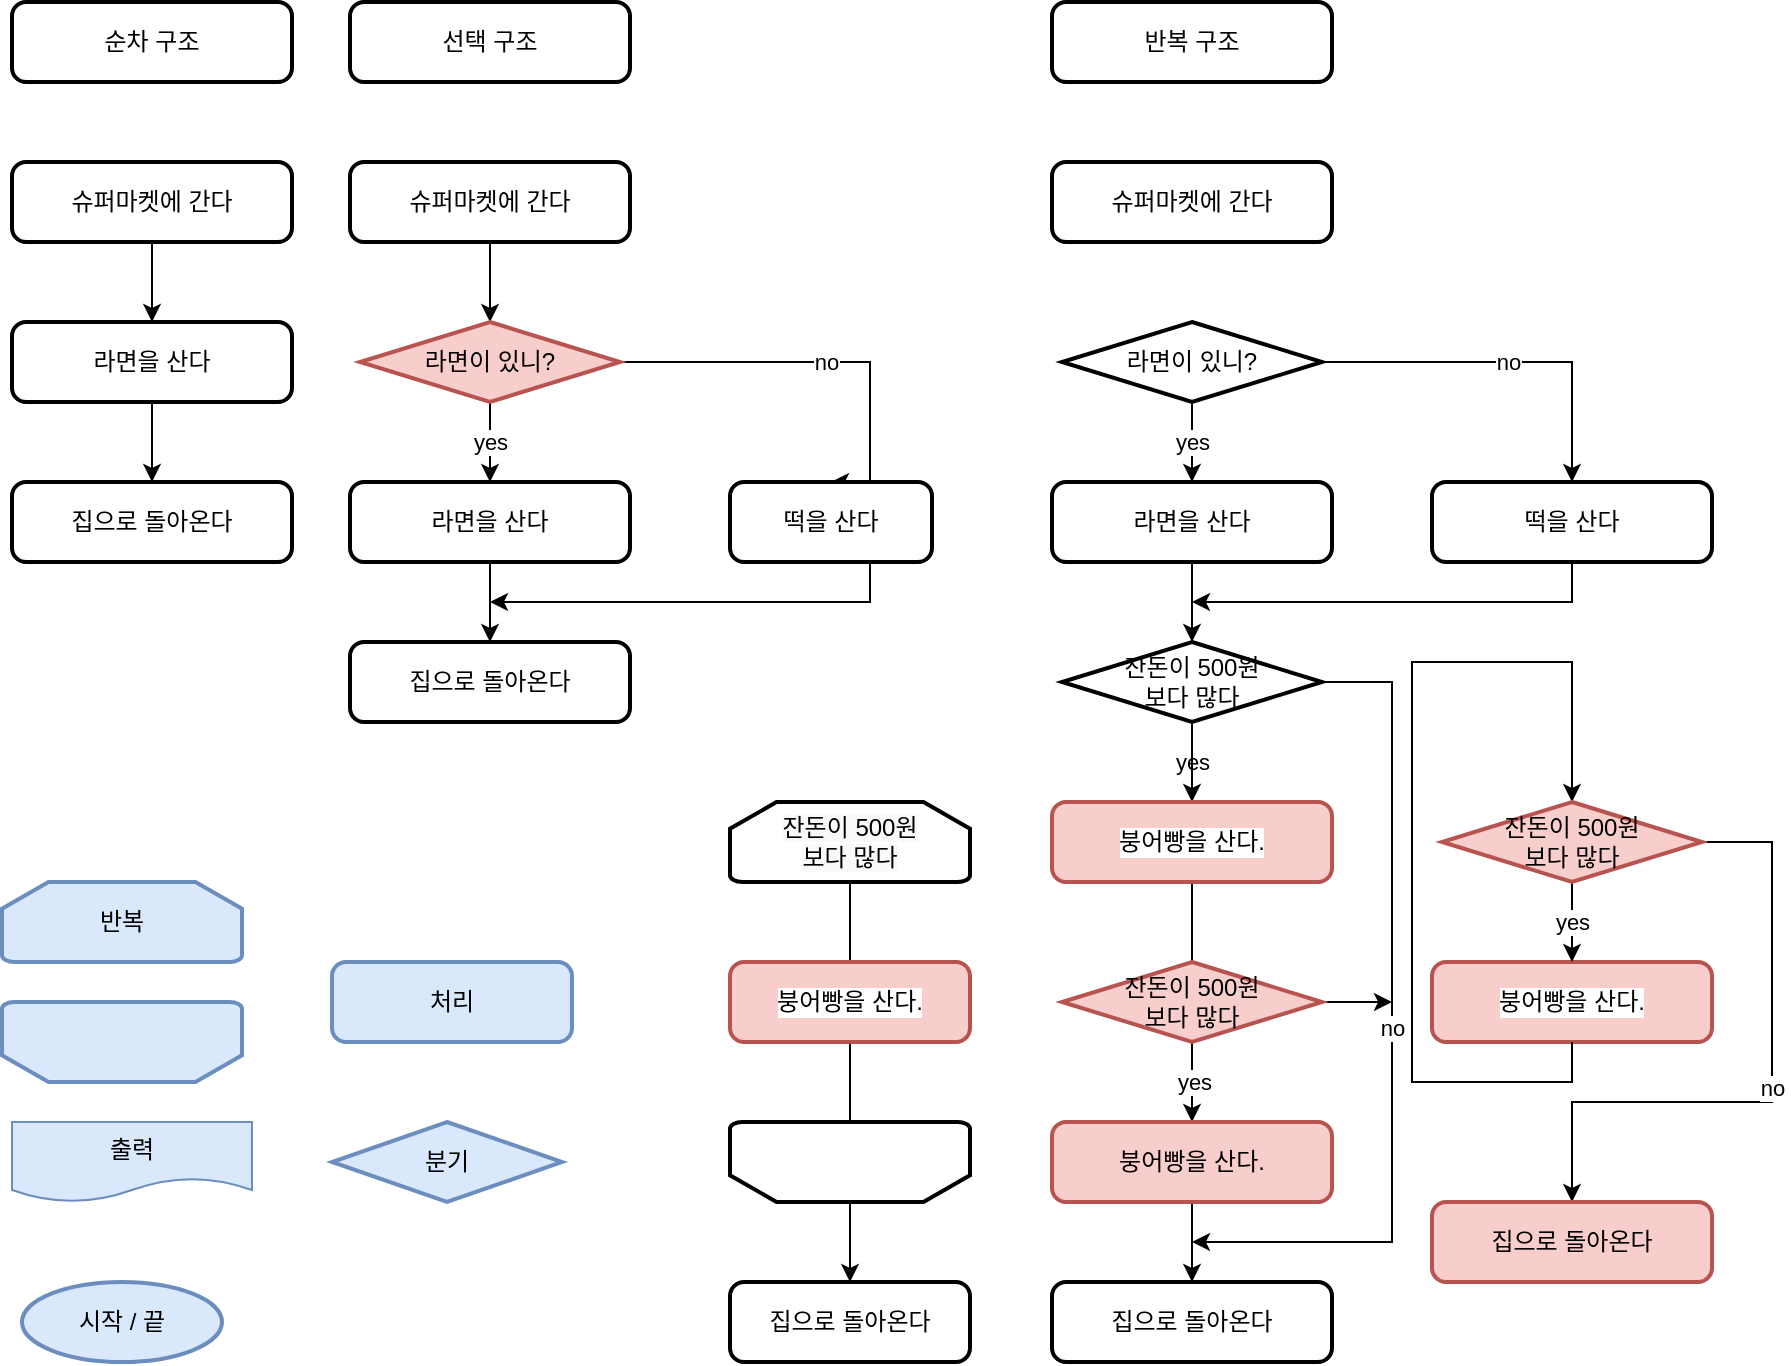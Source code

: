 <mxfile version="16.4.0" type="device"><diagram id="5EqtyLAdO5ki_L0ucvqz" name="Page-1"><mxGraphModel dx="965" dy="701" grid="1" gridSize="10" guides="1" tooltips="1" connect="1" arrows="1" fold="1" page="1" pageScale="1" pageWidth="827" pageHeight="1169" math="0" shadow="0"><root><mxCell id="0"/><mxCell id="1" parent="0"/><mxCell id="JafbFxn-6TAy5oJ8ox5Y-5" value="" style="edgeStyle=orthogonalEdgeStyle;rounded=0;orthogonalLoop=1;jettySize=auto;html=1;" parent="1" source="JafbFxn-6TAy5oJ8ox5Y-1" target="JafbFxn-6TAy5oJ8ox5Y-4" edge="1"><mxGeometry relative="1" as="geometry"/></mxCell><mxCell id="JafbFxn-6TAy5oJ8ox5Y-1" value="슈퍼마켓에 간다" style="rounded=1;whiteSpace=wrap;html=1;absoluteArcSize=1;arcSize=14;strokeWidth=2;" parent="1" vertex="1"><mxGeometry x="80" y="120" width="140" height="40" as="geometry"/></mxCell><mxCell id="JafbFxn-6TAy5oJ8ox5Y-3" value="집으로 돌아온다" style="rounded=1;whiteSpace=wrap;html=1;absoluteArcSize=1;arcSize=14;strokeWidth=2;" parent="1" vertex="1"><mxGeometry x="80" y="280" width="140" height="40" as="geometry"/></mxCell><mxCell id="JafbFxn-6TAy5oJ8ox5Y-6" value="" style="edgeStyle=orthogonalEdgeStyle;rounded=0;orthogonalLoop=1;jettySize=auto;html=1;" parent="1" source="JafbFxn-6TAy5oJ8ox5Y-4" target="JafbFxn-6TAy5oJ8ox5Y-3" edge="1"><mxGeometry relative="1" as="geometry"/></mxCell><mxCell id="JafbFxn-6TAy5oJ8ox5Y-4" value="라면을 산다" style="rounded=1;whiteSpace=wrap;html=1;absoluteArcSize=1;arcSize=14;strokeWidth=2;" parent="1" vertex="1"><mxGeometry x="80" y="200" width="140" height="40" as="geometry"/></mxCell><mxCell id="JafbFxn-6TAy5oJ8ox5Y-7" value="순차 구조" style="rounded=1;whiteSpace=wrap;html=1;absoluteArcSize=1;arcSize=14;strokeWidth=2;" parent="1" vertex="1"><mxGeometry x="80" y="40" width="140" height="40" as="geometry"/></mxCell><mxCell id="JafbFxn-6TAy5oJ8ox5Y-8" value="선택 구조" style="rounded=1;whiteSpace=wrap;html=1;absoluteArcSize=1;arcSize=14;strokeWidth=2;" parent="1" vertex="1"><mxGeometry x="249" y="40" width="140" height="40" as="geometry"/></mxCell><mxCell id="uxKaktvrOBXsi4OqvbjE-22" style="edgeStyle=orthogonalEdgeStyle;rounded=0;orthogonalLoop=1;jettySize=auto;html=1;" edge="1" parent="1" source="JafbFxn-6TAy5oJ8ox5Y-11"><mxGeometry relative="1" as="geometry"><mxPoint x="319" y="200" as="targetPoint"/><Array as="points"><mxPoint x="319" y="190"/><mxPoint x="319" y="190"/></Array></mxGeometry></mxCell><mxCell id="JafbFxn-6TAy5oJ8ox5Y-11" value="슈퍼마켓에 간다" style="rounded=1;whiteSpace=wrap;html=1;absoluteArcSize=1;arcSize=14;strokeWidth=2;" parent="1" vertex="1"><mxGeometry x="249" y="120" width="140" height="40" as="geometry"/></mxCell><mxCell id="JafbFxn-6TAy5oJ8ox5Y-12" value="집으로 돌아온다" style="rounded=1;whiteSpace=wrap;html=1;absoluteArcSize=1;arcSize=14;strokeWidth=2;" parent="1" vertex="1"><mxGeometry x="249" y="360" width="140" height="40" as="geometry"/></mxCell><mxCell id="JafbFxn-6TAy5oJ8ox5Y-23" style="edgeStyle=orthogonalEdgeStyle;rounded=0;orthogonalLoop=1;jettySize=auto;html=1;entryX=0.5;entryY=0;entryDx=0;entryDy=0;" parent="1" source="JafbFxn-6TAy5oJ8ox5Y-14" edge="1"><mxGeometry relative="1" as="geometry"><mxPoint x="319" y="360" as="targetPoint"/></mxGeometry></mxCell><mxCell id="JafbFxn-6TAy5oJ8ox5Y-14" value="라면을 산다" style="rounded=1;whiteSpace=wrap;html=1;absoluteArcSize=1;arcSize=14;strokeWidth=2;" parent="1" vertex="1"><mxGeometry x="249" y="280" width="140" height="40" as="geometry"/></mxCell><mxCell id="JafbFxn-6TAy5oJ8ox5Y-17" value="no" style="edgeStyle=orthogonalEdgeStyle;rounded=0;orthogonalLoop=1;jettySize=auto;html=1;entryX=0.5;entryY=0;entryDx=0;entryDy=0;" parent="1" source="JafbFxn-6TAy5oJ8ox5Y-15" target="JafbFxn-6TAy5oJ8ox5Y-16" edge="1"><mxGeometry relative="1" as="geometry"><Array as="points"><mxPoint x="509" y="220"/></Array></mxGeometry></mxCell><mxCell id="uxKaktvrOBXsi4OqvbjE-23" value="yes" style="edgeStyle=orthogonalEdgeStyle;rounded=0;orthogonalLoop=1;jettySize=auto;html=1;entryX=0.5;entryY=0;entryDx=0;entryDy=0;" edge="1" parent="1" source="JafbFxn-6TAy5oJ8ox5Y-15" target="JafbFxn-6TAy5oJ8ox5Y-14"><mxGeometry relative="1" as="geometry"/></mxCell><mxCell id="JafbFxn-6TAy5oJ8ox5Y-15" value="라면이 있니?" style="strokeWidth=2;html=1;shape=mxgraph.flowchart.decision;whiteSpace=wrap;fillColor=#f8cecc;strokeColor=#b85450;" parent="1" vertex="1"><mxGeometry x="254" y="200" width="130" height="40" as="geometry"/></mxCell><mxCell id="JafbFxn-6TAy5oJ8ox5Y-24" style="edgeStyle=orthogonalEdgeStyle;rounded=0;orthogonalLoop=1;jettySize=auto;html=1;" parent="1" source="JafbFxn-6TAy5oJ8ox5Y-16" edge="1"><mxGeometry relative="1" as="geometry"><mxPoint x="319.0" y="340" as="targetPoint"/><Array as="points"><mxPoint x="509" y="340"/></Array></mxGeometry></mxCell><mxCell id="JafbFxn-6TAy5oJ8ox5Y-16" value="떡을 산다" style="rounded=1;whiteSpace=wrap;html=1;absoluteArcSize=1;arcSize=14;strokeWidth=2;" parent="1" vertex="1"><mxGeometry x="439" y="280" width="101" height="40" as="geometry"/></mxCell><mxCell id="JafbFxn-6TAy5oJ8ox5Y-25" value="반복 구조" style="rounded=1;whiteSpace=wrap;html=1;absoluteArcSize=1;arcSize=14;strokeWidth=2;" parent="1" vertex="1"><mxGeometry x="600" y="40" width="140" height="40" as="geometry"/></mxCell><mxCell id="JafbFxn-6TAy5oJ8ox5Y-26" value="슈퍼마켓에 간다" style="rounded=1;whiteSpace=wrap;html=1;absoluteArcSize=1;arcSize=14;strokeWidth=2;" parent="1" vertex="1"><mxGeometry x="600" y="120" width="140" height="40" as="geometry"/></mxCell><mxCell id="JafbFxn-6TAy5oJ8ox5Y-27" value="집으로 돌아온다" style="rounded=1;whiteSpace=wrap;html=1;absoluteArcSize=1;arcSize=14;strokeWidth=2;" parent="1" vertex="1"><mxGeometry x="600" y="680" width="140" height="40" as="geometry"/></mxCell><mxCell id="JafbFxn-6TAy5oJ8ox5Y-28" style="edgeStyle=orthogonalEdgeStyle;rounded=0;orthogonalLoop=1;jettySize=auto;html=1;entryX=0.5;entryY=0;entryDx=0;entryDy=0;" parent="1" source="JafbFxn-6TAy5oJ8ox5Y-29" edge="1"><mxGeometry relative="1" as="geometry"><mxPoint x="670" y="360" as="targetPoint"/></mxGeometry></mxCell><mxCell id="JafbFxn-6TAy5oJ8ox5Y-29" value="라면을 산다" style="rounded=1;whiteSpace=wrap;html=1;absoluteArcSize=1;arcSize=14;strokeWidth=2;" parent="1" vertex="1"><mxGeometry x="600" y="280" width="140" height="40" as="geometry"/></mxCell><mxCell id="JafbFxn-6TAy5oJ8ox5Y-30" value="no" style="edgeStyle=orthogonalEdgeStyle;rounded=0;orthogonalLoop=1;jettySize=auto;html=1;entryX=0.5;entryY=0;entryDx=0;entryDy=0;" parent="1" source="JafbFxn-6TAy5oJ8ox5Y-32" target="JafbFxn-6TAy5oJ8ox5Y-34" edge="1"><mxGeometry relative="1" as="geometry"><Array as="points"><mxPoint x="860" y="220"/></Array></mxGeometry></mxCell><mxCell id="JafbFxn-6TAy5oJ8ox5Y-44" value="yes" style="edgeStyle=orthogonalEdgeStyle;rounded=0;orthogonalLoop=1;jettySize=auto;html=1;entryX=0.5;entryY=0;entryDx=0;entryDy=0;" parent="1" source="JafbFxn-6TAy5oJ8ox5Y-32" target="JafbFxn-6TAy5oJ8ox5Y-29" edge="1"><mxGeometry relative="1" as="geometry"/></mxCell><mxCell id="JafbFxn-6TAy5oJ8ox5Y-32" value="라면이 있니?" style="strokeWidth=2;html=1;shape=mxgraph.flowchart.decision;whiteSpace=wrap;" parent="1" vertex="1"><mxGeometry x="605" y="200" width="130" height="40" as="geometry"/></mxCell><mxCell id="JafbFxn-6TAy5oJ8ox5Y-33" style="edgeStyle=orthogonalEdgeStyle;rounded=0;orthogonalLoop=1;jettySize=auto;html=1;" parent="1" source="JafbFxn-6TAy5oJ8ox5Y-34" edge="1"><mxGeometry relative="1" as="geometry"><mxPoint x="670" y="340" as="targetPoint"/><Array as="points"><mxPoint x="860" y="340"/></Array></mxGeometry></mxCell><mxCell id="JafbFxn-6TAy5oJ8ox5Y-34" value="떡을 산다" style="rounded=1;whiteSpace=wrap;html=1;absoluteArcSize=1;arcSize=14;strokeWidth=2;" parent="1" vertex="1"><mxGeometry x="790" y="280" width="140" height="40" as="geometry"/></mxCell><mxCell id="JafbFxn-6TAy5oJ8ox5Y-39" value="yes" style="edgeStyle=orthogonalEdgeStyle;rounded=0;orthogonalLoop=1;jettySize=auto;html=1;entryX=0.5;entryY=0;entryDx=0;entryDy=0;" parent="1" source="JafbFxn-6TAy5oJ8ox5Y-36" target="JafbFxn-6TAy5oJ8ox5Y-38" edge="1"><mxGeometry relative="1" as="geometry"/></mxCell><mxCell id="JafbFxn-6TAy5oJ8ox5Y-48" style="edgeStyle=orthogonalEdgeStyle;rounded=0;orthogonalLoop=1;jettySize=auto;html=1;entryX=0.5;entryY=0;entryDx=0;entryDy=0;" parent="1" source="JafbFxn-6TAy5oJ8ox5Y-36" target="JafbFxn-6TAy5oJ8ox5Y-27" edge="1"><mxGeometry relative="1" as="geometry"/></mxCell><mxCell id="JafbFxn-6TAy5oJ8ox5Y-53" value="no" style="edgeStyle=orthogonalEdgeStyle;rounded=0;orthogonalLoop=1;jettySize=auto;html=1;" parent="1" source="JafbFxn-6TAy5oJ8ox5Y-36" edge="1"><mxGeometry relative="1" as="geometry"><mxPoint x="670" y="660" as="targetPoint"/><Array as="points"><mxPoint x="770" y="380"/><mxPoint x="770" y="660"/></Array></mxGeometry></mxCell><mxCell id="JafbFxn-6TAy5oJ8ox5Y-36" value="잔돈이 500원 &lt;br&gt;보다 많다" style="strokeWidth=2;html=1;shape=mxgraph.flowchart.decision;whiteSpace=wrap;" parent="1" vertex="1"><mxGeometry x="605" y="360" width="130" height="40" as="geometry"/></mxCell><mxCell id="JafbFxn-6TAy5oJ8ox5Y-38" value="붕어빵을 산다." style="rounded=1;whiteSpace=wrap;html=1;absoluteArcSize=1;arcSize=14;strokeWidth=2;labelBackgroundColor=default;fillColor=#f8cecc;strokeColor=#b85450;" parent="1" vertex="1"><mxGeometry x="600" y="440" width="140" height="40" as="geometry"/></mxCell><mxCell id="JafbFxn-6TAy5oJ8ox5Y-52" style="edgeStyle=orthogonalEdgeStyle;rounded=0;orthogonalLoop=1;jettySize=auto;html=1;exitX=1;exitY=0.5;exitDx=0;exitDy=0;exitPerimeter=0;" parent="1" source="JafbFxn-6TAy5oJ8ox5Y-46" edge="1"><mxGeometry relative="1" as="geometry"><mxPoint x="770" y="540" as="targetPoint"/></mxGeometry></mxCell><mxCell id="JafbFxn-6TAy5oJ8ox5Y-54" value="yes" style="edgeStyle=orthogonalEdgeStyle;rounded=0;orthogonalLoop=1;jettySize=auto;html=1;" parent="1" source="JafbFxn-6TAy5oJ8ox5Y-46" edge="1"><mxGeometry relative="1" as="geometry"><mxPoint x="670" y="600" as="targetPoint"/></mxGeometry></mxCell><mxCell id="JafbFxn-6TAy5oJ8ox5Y-46" value="잔돈이 500원 &lt;br&gt;보다 많다" style="strokeWidth=2;html=1;shape=mxgraph.flowchart.decision;whiteSpace=wrap;fillColor=#f8cecc;strokeColor=#b85450;" parent="1" vertex="1"><mxGeometry x="605" y="520" width="130" height="40" as="geometry"/></mxCell><mxCell id="JafbFxn-6TAy5oJ8ox5Y-47" value="붕어빵을 산다." style="rounded=1;whiteSpace=wrap;html=1;absoluteArcSize=1;arcSize=14;strokeWidth=2;fillColor=#f8cecc;strokeColor=#b85450;" parent="1" vertex="1"><mxGeometry x="600" y="600" width="140" height="40" as="geometry"/></mxCell><mxCell id="JafbFxn-6TAy5oJ8ox5Y-55" value="붕어빵을 산다." style="rounded=1;whiteSpace=wrap;html=1;absoluteArcSize=1;arcSize=14;strokeWidth=2;labelBackgroundColor=default;fillColor=#f8cecc;strokeColor=#b85450;" parent="1" vertex="1"><mxGeometry x="790" y="520" width="140" height="40" as="geometry"/></mxCell><mxCell id="JafbFxn-6TAy5oJ8ox5Y-61" style="edgeStyle=orthogonalEdgeStyle;rounded=0;orthogonalLoop=1;jettySize=auto;html=1;exitX=0.5;exitY=1;exitDx=0;exitDy=0;entryX=0.5;entryY=0;entryDx=0;entryDy=0;entryPerimeter=0;" parent="1" source="JafbFxn-6TAy5oJ8ox5Y-55" target="JafbFxn-6TAy5oJ8ox5Y-57" edge="1"><mxGeometry relative="1" as="geometry"><mxPoint x="860" y="430" as="targetPoint"/><mxPoint x="860" y="570" as="sourcePoint"/><Array as="points"><mxPoint x="860" y="580"/><mxPoint x="780" y="580"/><mxPoint x="780" y="370"/><mxPoint x="860" y="370"/></Array></mxGeometry></mxCell><mxCell id="JafbFxn-6TAy5oJ8ox5Y-64" value="yes" style="edgeStyle=orthogonalEdgeStyle;rounded=0;orthogonalLoop=1;jettySize=auto;html=1;entryX=0.5;entryY=0;entryDx=0;entryDy=0;" parent="1" source="JafbFxn-6TAy5oJ8ox5Y-57" target="JafbFxn-6TAy5oJ8ox5Y-55" edge="1"><mxGeometry relative="1" as="geometry"/></mxCell><mxCell id="JafbFxn-6TAy5oJ8ox5Y-65" value="no" style="edgeStyle=orthogonalEdgeStyle;rounded=0;orthogonalLoop=1;jettySize=auto;html=1;entryX=0.5;entryY=0;entryDx=0;entryDy=0;" parent="1" source="JafbFxn-6TAy5oJ8ox5Y-57" target="JafbFxn-6TAy5oJ8ox5Y-58" edge="1"><mxGeometry relative="1" as="geometry"><mxPoint x="860" y="630" as="targetPoint"/><Array as="points"><mxPoint x="960" y="460"/><mxPoint x="960" y="590"/><mxPoint x="860" y="590"/></Array></mxGeometry></mxCell><mxCell id="JafbFxn-6TAy5oJ8ox5Y-57" value="잔돈이 500원 &lt;br&gt;보다 많다" style="strokeWidth=2;html=1;shape=mxgraph.flowchart.decision;whiteSpace=wrap;fillColor=#f8cecc;strokeColor=#b85450;" parent="1" vertex="1"><mxGeometry x="795" y="440" width="130" height="40" as="geometry"/></mxCell><mxCell id="JafbFxn-6TAy5oJ8ox5Y-58" value="집으로 돌아온다" style="rounded=1;whiteSpace=wrap;html=1;absoluteArcSize=1;arcSize=14;strokeWidth=2;fillColor=#f8cecc;strokeColor=#b85450;" parent="1" vertex="1"><mxGeometry x="790" y="640" width="140" height="40" as="geometry"/></mxCell><mxCell id="uxKaktvrOBXsi4OqvbjE-12" style="edgeStyle=orthogonalEdgeStyle;rounded=0;orthogonalLoop=1;jettySize=auto;html=1;entryX=0.5;entryY=0;entryDx=0;entryDy=0;" edge="1" parent="1" source="uxKaktvrOBXsi4OqvbjE-2" target="uxKaktvrOBXsi4OqvbjE-5"><mxGeometry relative="1" as="geometry"/></mxCell><mxCell id="uxKaktvrOBXsi4OqvbjE-2" value="&#10;&#10;&lt;span style=&quot;color: rgb(0, 0, 0); font-family: helvetica; font-size: 12px; font-style: normal; font-weight: 400; letter-spacing: normal; text-align: center; text-indent: 0px; text-transform: none; word-spacing: 0px; background-color: rgb(248, 249, 250); display: inline; float: none;&quot;&gt;잔돈이 500원&lt;/span&gt;&lt;br style=&quot;color: rgb(0, 0, 0); font-family: helvetica; font-size: 12px; font-style: normal; font-weight: 400; letter-spacing: normal; text-align: center; text-indent: 0px; text-transform: none; word-spacing: 0px; background-color: rgb(248, 249, 250);&quot;&gt;&lt;span style=&quot;color: rgb(0, 0, 0); font-family: helvetica; font-size: 12px; font-style: normal; font-weight: 400; letter-spacing: normal; text-align: center; text-indent: 0px; text-transform: none; word-spacing: 0px; background-color: rgb(248, 249, 250); display: inline; float: none;&quot;&gt;보다 많다&lt;/span&gt;&#10;&#10;" style="strokeWidth=2;html=1;shape=mxgraph.flowchart.loop_limit;whiteSpace=wrap;direction=east;" vertex="1" parent="1"><mxGeometry x="439" y="440" width="120" height="40" as="geometry"/></mxCell><mxCell id="uxKaktvrOBXsi4OqvbjE-3" value="" style="strokeWidth=2;html=1;shape=mxgraph.flowchart.loop_limit;whiteSpace=wrap;direction=west;" vertex="1" parent="1"><mxGeometry x="439" y="600" width="120" height="40" as="geometry"/></mxCell><mxCell id="uxKaktvrOBXsi4OqvbjE-5" value="집으로 돌아온다" style="rounded=1;whiteSpace=wrap;html=1;absoluteArcSize=1;arcSize=14;strokeWidth=2;" vertex="1" parent="1"><mxGeometry x="439" y="680" width="120" height="40" as="geometry"/></mxCell><mxCell id="uxKaktvrOBXsi4OqvbjE-6" value="붕어빵을 산다." style="rounded=1;whiteSpace=wrap;html=1;absoluteArcSize=1;arcSize=14;strokeWidth=2;labelBackgroundColor=default;fillColor=#f8cecc;strokeColor=#b85450;" vertex="1" parent="1"><mxGeometry x="439" y="520" width="120" height="40" as="geometry"/></mxCell><mxCell id="uxKaktvrOBXsi4OqvbjE-13" value="처리" style="rounded=1;whiteSpace=wrap;html=1;absoluteArcSize=1;arcSize=14;strokeWidth=2;fillColor=#dae8fc;strokeColor=#6c8ebf;" vertex="1" parent="1"><mxGeometry x="240" y="520" width="120" height="40" as="geometry"/></mxCell><mxCell id="uxKaktvrOBXsi4OqvbjE-14" value="분기" style="strokeWidth=2;html=1;shape=mxgraph.flowchart.decision;whiteSpace=wrap;fillColor=#dae8fc;strokeColor=#6c8ebf;" vertex="1" parent="1"><mxGeometry x="240" y="600" width="115" height="40" as="geometry"/></mxCell><mxCell id="uxKaktvrOBXsi4OqvbjE-15" value="" style="strokeWidth=2;html=1;shape=mxgraph.flowchart.loop_limit;whiteSpace=wrap;direction=east;fillColor=#dae8fc;strokeColor=#6c8ebf;rotation=-180;" vertex="1" parent="1"><mxGeometry x="75" y="540" width="120" height="40" as="geometry"/></mxCell><mxCell id="uxKaktvrOBXsi4OqvbjE-16" value="출력" style="shape=document;whiteSpace=wrap;html=1;boundedLbl=1;fillColor=#dae8fc;strokeColor=#6c8ebf;" vertex="1" parent="1"><mxGeometry x="80" y="600" width="120" height="40" as="geometry"/></mxCell><mxCell id="uxKaktvrOBXsi4OqvbjE-18" value="시작 / 끝" style="strokeWidth=2;html=1;shape=mxgraph.flowchart.start_2;whiteSpace=wrap;fillColor=#dae8fc;strokeColor=#6c8ebf;" vertex="1" parent="1"><mxGeometry x="85" y="680" width="100" height="40" as="geometry"/></mxCell><mxCell id="uxKaktvrOBXsi4OqvbjE-19" value="반복" style="strokeWidth=2;html=1;shape=mxgraph.flowchart.loop_limit;whiteSpace=wrap;direction=east;fillColor=#dae8fc;strokeColor=#6c8ebf;" vertex="1" parent="1"><mxGeometry x="75" y="480" width="120" height="40" as="geometry"/></mxCell></root></mxGraphModel></diagram></mxfile>